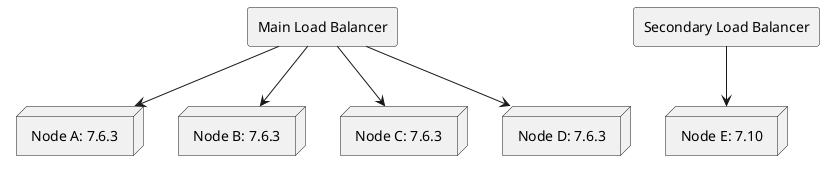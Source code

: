 @startuml
rectangle "Main Load Balancer"
rectangle "Secondary Load Balancer"

node "Node A: 7.6.3"
node "Node B: 7.6.3"
node "Node C: 7.6.3"
node "Node D: 7.6.3"
node "Node E: 7.10"

[Main Load Balancer] --> [Node A: 7.6.3]
[Main Load Balancer] --> [Node B: 7.6.3]
[Main Load Balancer] --> [Node C: 7.6.3]
[Main Load Balancer] --> [Node D: 7.6.3]
[Secondary Load Balancer] --> [Node E: 7.10]


@enduml